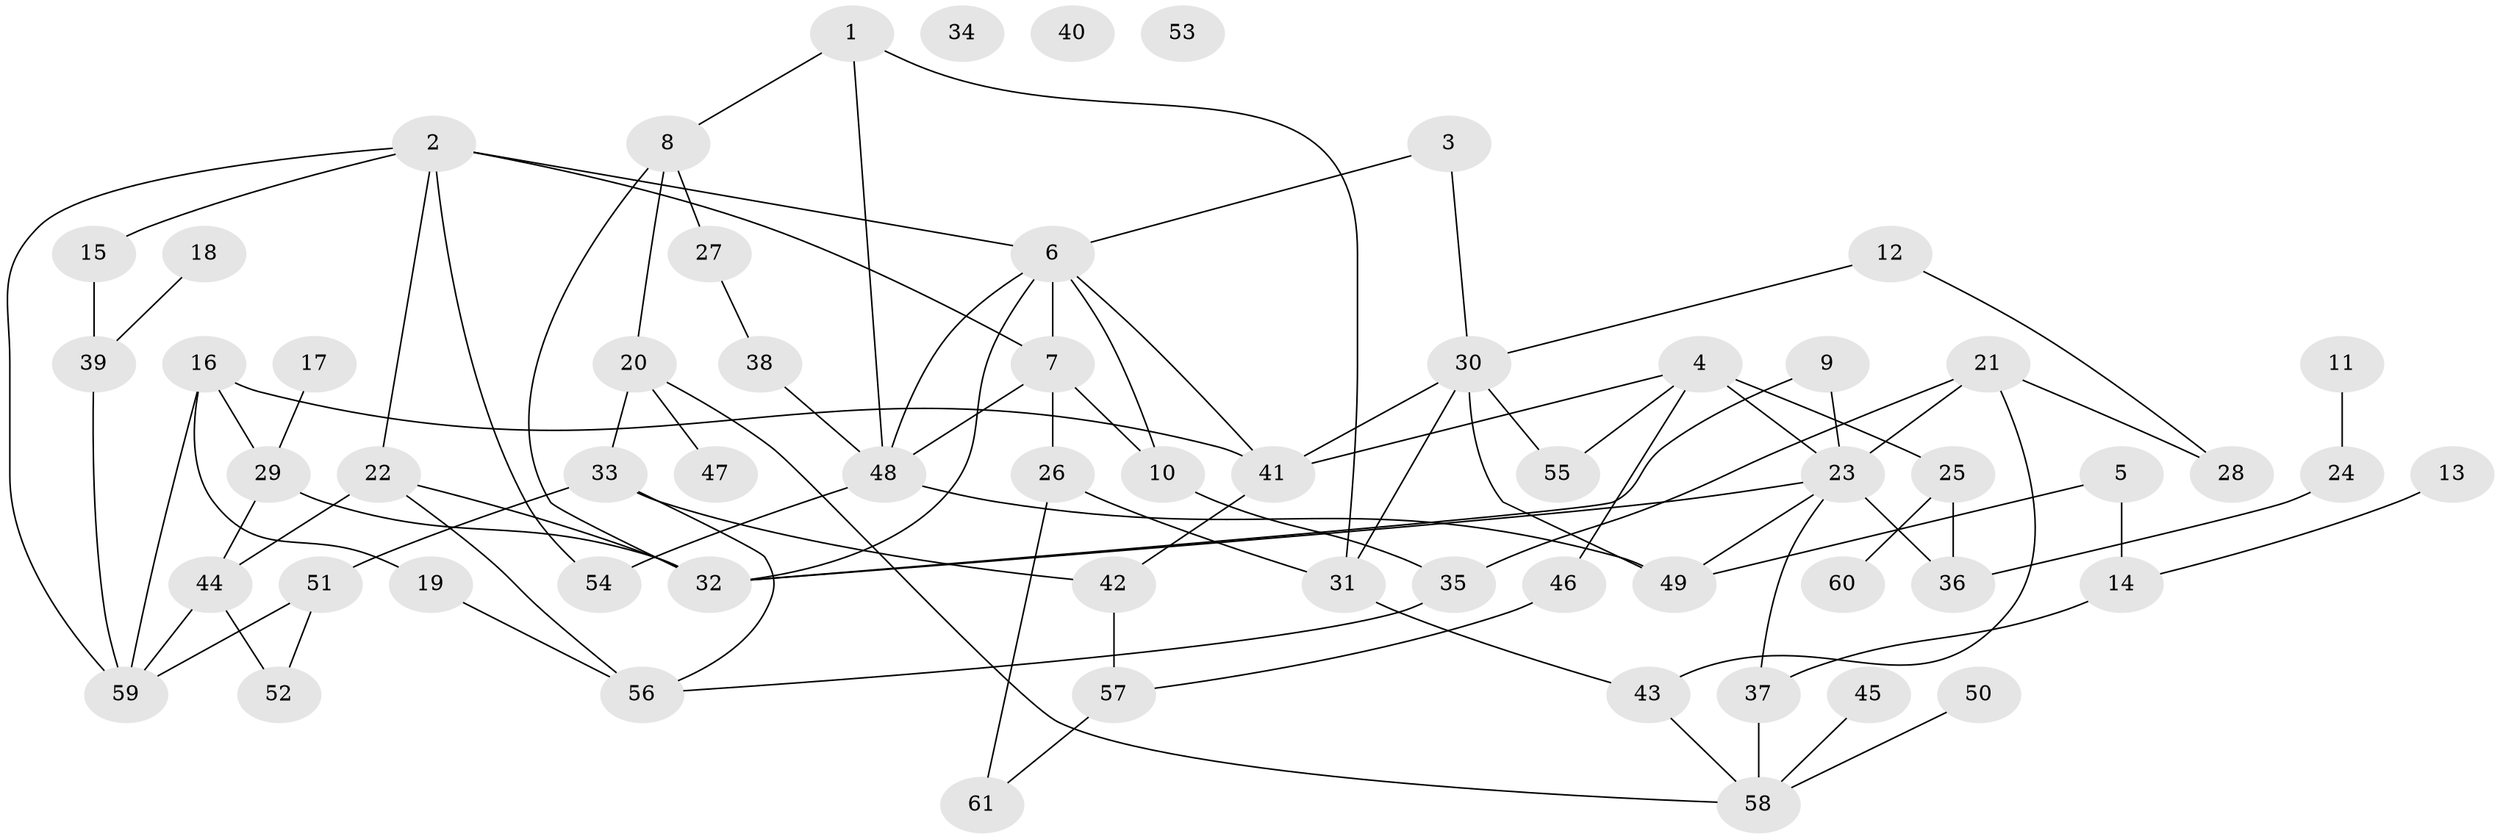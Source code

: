 // coarse degree distribution, {3: 0.21052631578947367, 6: 0.15789473684210525, 5: 0.13157894736842105, 8: 0.05263157894736842, 1: 0.10526315789473684, 2: 0.18421052631578946, 7: 0.02631578947368421, 4: 0.05263157894736842, 0: 0.07894736842105263}
// Generated by graph-tools (version 1.1) at 2025/23/03/03/25 07:23:26]
// undirected, 61 vertices, 92 edges
graph export_dot {
graph [start="1"]
  node [color=gray90,style=filled];
  1;
  2;
  3;
  4;
  5;
  6;
  7;
  8;
  9;
  10;
  11;
  12;
  13;
  14;
  15;
  16;
  17;
  18;
  19;
  20;
  21;
  22;
  23;
  24;
  25;
  26;
  27;
  28;
  29;
  30;
  31;
  32;
  33;
  34;
  35;
  36;
  37;
  38;
  39;
  40;
  41;
  42;
  43;
  44;
  45;
  46;
  47;
  48;
  49;
  50;
  51;
  52;
  53;
  54;
  55;
  56;
  57;
  58;
  59;
  60;
  61;
  1 -- 8;
  1 -- 31;
  1 -- 48;
  2 -- 6;
  2 -- 7;
  2 -- 15;
  2 -- 22;
  2 -- 54;
  2 -- 59;
  3 -- 6;
  3 -- 30;
  4 -- 23;
  4 -- 25;
  4 -- 41;
  4 -- 46;
  4 -- 55;
  5 -- 14;
  5 -- 49;
  6 -- 7;
  6 -- 10;
  6 -- 32;
  6 -- 41;
  6 -- 48;
  7 -- 10;
  7 -- 26;
  7 -- 48;
  8 -- 20;
  8 -- 27;
  8 -- 32;
  9 -- 23;
  9 -- 32;
  10 -- 35;
  11 -- 24;
  12 -- 28;
  12 -- 30;
  13 -- 14;
  14 -- 37;
  15 -- 39;
  16 -- 19;
  16 -- 29;
  16 -- 41;
  16 -- 59;
  17 -- 29;
  18 -- 39;
  19 -- 56;
  20 -- 33;
  20 -- 47;
  20 -- 58;
  21 -- 23;
  21 -- 28;
  21 -- 35;
  21 -- 43;
  22 -- 32;
  22 -- 44;
  22 -- 56;
  23 -- 32;
  23 -- 36;
  23 -- 37;
  23 -- 49;
  24 -- 36;
  25 -- 36;
  25 -- 60;
  26 -- 31;
  26 -- 61;
  27 -- 38;
  29 -- 32;
  29 -- 44;
  30 -- 31;
  30 -- 41;
  30 -- 49;
  30 -- 55;
  31 -- 43;
  33 -- 42;
  33 -- 51;
  33 -- 56;
  35 -- 56;
  37 -- 58;
  38 -- 48;
  39 -- 59;
  41 -- 42;
  42 -- 57;
  43 -- 58;
  44 -- 52;
  44 -- 59;
  45 -- 58;
  46 -- 57;
  48 -- 49;
  48 -- 54;
  50 -- 58;
  51 -- 52;
  51 -- 59;
  57 -- 61;
}
